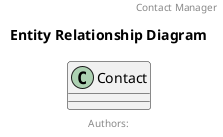 @startuml
header Contact Manager
footer Authors:
title Entity Relationship Diagram
'classes, entities and their relationships go here, not really much I can add yet
class Contact
@enduml

